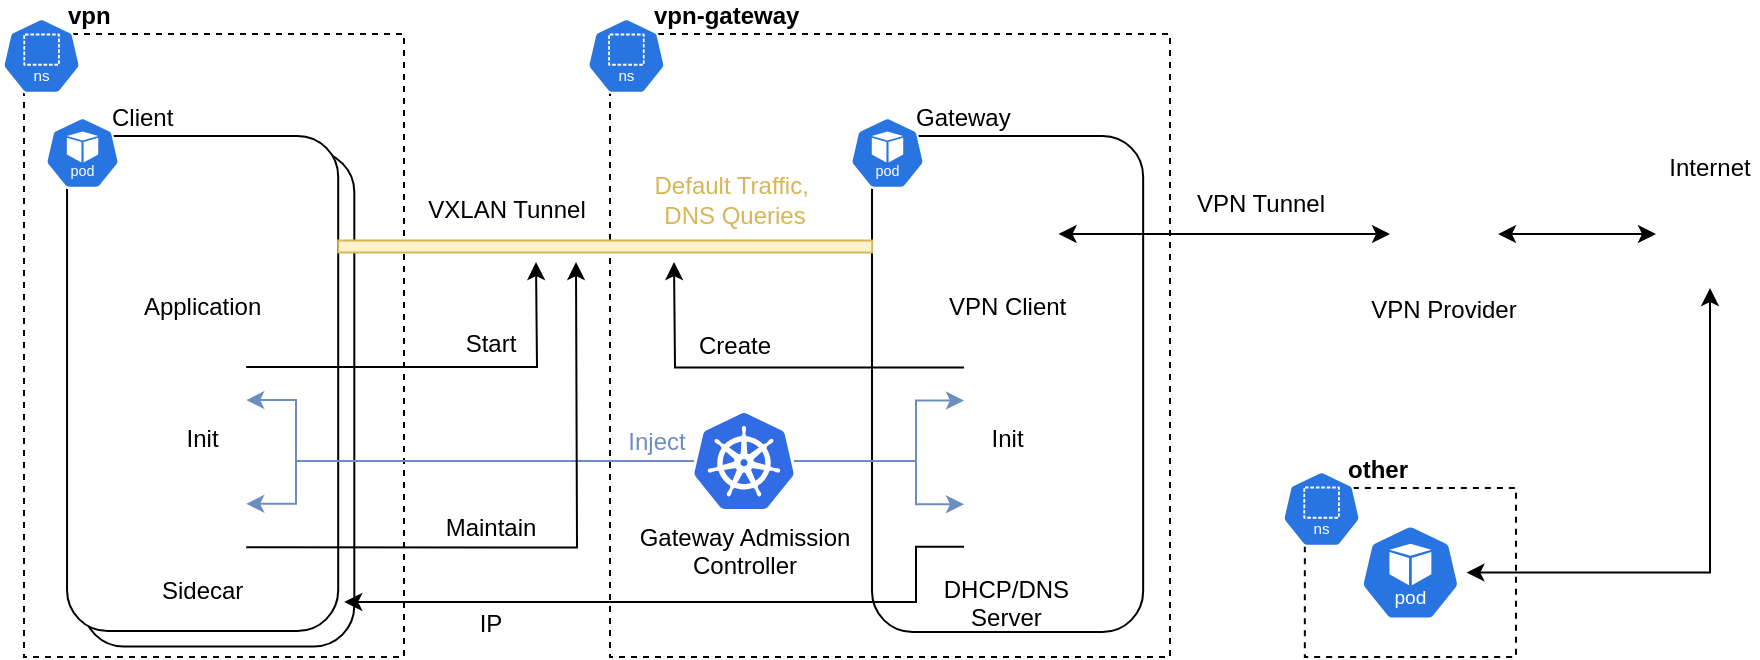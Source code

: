 <mxfile version="28.0.4">
  <diagram name="Page-1" id="6af75SIHmF3E3SdYjN5l">
    <mxGraphModel dx="1234" dy="812" grid="1" gridSize="10" guides="1" tooltips="1" connect="1" arrows="1" fold="1" page="1" pageScale="1" pageWidth="1024" pageHeight="330" math="0" shadow="0">
      <root>
        <mxCell id="0" />
        <mxCell id="1" parent="0" />
        <mxCell id="zs2DkdV1x0fRmT5Po6gz-1" value="&lt;span&gt;vpn&lt;/span&gt;" style="rounded=0;whiteSpace=wrap;html=1;dashed=1;labelPosition=center;verticalLabelPosition=top;align=left;verticalAlign=bottom;fontStyle=1;spacingLeft=20;" parent="1" vertex="1">
          <mxGeometry x="84" y="17" width="190" height="311.5" as="geometry" />
        </mxCell>
        <mxCell id="zs2DkdV1x0fRmT5Po6gz-28" value="" style="rounded=1;whiteSpace=wrap;html=1;labelPosition=center;verticalLabelPosition=top;align=left;verticalAlign=bottom;spacingLeft=20;" parent="1" vertex="1">
          <mxGeometry x="113.58" y="75.75" width="135.58" height="247.5" as="geometry" />
        </mxCell>
        <mxCell id="zs2DkdV1x0fRmT5Po6gz-10" value="Client" style="rounded=1;whiteSpace=wrap;html=1;labelPosition=center;verticalLabelPosition=top;align=left;verticalAlign=bottom;spacingLeft=20;perimeterSpacing=3;" parent="1" vertex="1">
          <mxGeometry x="105.52" y="68" width="135.58" height="247.5" as="geometry" />
        </mxCell>
        <mxCell id="zs2DkdV1x0fRmT5Po6gz-12" value="other" style="rounded=0;whiteSpace=wrap;html=1;dashed=1;labelPosition=center;verticalLabelPosition=top;align=left;verticalAlign=bottom;fontStyle=1;spacingLeft=20;" parent="1" vertex="1">
          <mxGeometry x="724.42" y="244" width="105.58" height="84.5" as="geometry" />
        </mxCell>
        <mxCell id="zs2DkdV1x0fRmT5Po6gz-2" value="" style="aspect=fixed;sketch=0;html=1;dashed=0;whitespace=wrap;verticalLabelPosition=bottom;verticalAlign=top;fillColor=#2875E2;strokeColor=#ffffff;points=[[0.005,0.63,0],[0.1,0.2,0],[0.9,0.2,0],[0.5,0,0],[0.995,0.63,0],[0.72,0.99,0],[0.5,1,0],[0.28,0.99,0]];shape=mxgraph.kubernetes.icon2;kubernetesLabel=1;prIcon=ns" parent="1" vertex="1">
          <mxGeometry x="73" y="9" width="39.58" height="38" as="geometry" />
        </mxCell>
        <mxCell id="zs2DkdV1x0fRmT5Po6gz-3" value="&lt;span&gt;vpn-gateway&lt;/span&gt;" style="rounded=0;whiteSpace=wrap;html=1;dashed=1;labelPosition=center;verticalLabelPosition=top;align=left;verticalAlign=bottom;fontStyle=1;spacingRight=0;spacingLeft=20;" parent="1" vertex="1">
          <mxGeometry x="377" y="17" width="280" height="311.5" as="geometry" />
        </mxCell>
        <mxCell id="zs2DkdV1x0fRmT5Po6gz-5" value="" style="aspect=fixed;sketch=0;html=1;dashed=0;whitespace=wrap;verticalLabelPosition=bottom;verticalAlign=top;fillColor=#2875E2;strokeColor=#ffffff;points=[[0.005,0.63,0],[0.1,0.2,0],[0.9,0.2,0],[0.5,0,0],[0.995,0.63,0],[0.72,0.99,0],[0.5,1,0],[0.28,0.99,0]];shape=mxgraph.kubernetes.icon2;kubernetesLabel=1;prIcon=ns" parent="1" vertex="1">
          <mxGeometry x="365.42" y="9" width="39.58" height="38" as="geometry" />
        </mxCell>
        <mxCell id="zs2DkdV1x0fRmT5Po6gz-6" value="Gateway Admission&lt;div&gt;Controller&lt;/div&gt;" style="image;sketch=0;aspect=fixed;html=1;points=[];align=center;fontSize=12;image=img/lib/mscae/Kubernetes.svg;labelPosition=center;verticalLabelPosition=bottom;verticalAlign=top;" parent="1" vertex="1">
          <mxGeometry x="419" y="206.52" width="50" height="48" as="geometry" />
        </mxCell>
        <mxCell id="zs2DkdV1x0fRmT5Po6gz-41" style="edgeStyle=orthogonalEdgeStyle;rounded=0;orthogonalLoop=1;jettySize=auto;html=1;startArrow=classic;startFill=1;" parent="1" source="zs2DkdV1x0fRmT5Po6gz-11" target="zs2DkdV1x0fRmT5Po6gz-14" edge="1">
          <mxGeometry relative="1" as="geometry" />
        </mxCell>
        <mxCell id="zs2DkdV1x0fRmT5Po6gz-11" value="" style="aspect=fixed;sketch=0;html=1;dashed=0;whitespace=wrap;verticalLabelPosition=bottom;verticalAlign=top;fillColor=#2875E2;strokeColor=#ffffff;points=[[0.005,0.63,0],[0.1,0.2,0],[0.9,0.2,0],[0.5,0,0],[0.995,0.63,0],[0.72,0.99,0],[0.5,1,0],[0.28,0.99,0]];shape=mxgraph.kubernetes.icon2;kubernetesLabel=1;prIcon=pod;perimeterSpacing=3;" parent="1" vertex="1">
          <mxGeometry x="752.21" y="262.25" width="50" height="48" as="geometry" />
        </mxCell>
        <mxCell id="zs2DkdV1x0fRmT5Po6gz-13" value="" style="aspect=fixed;sketch=0;html=1;dashed=0;whitespace=wrap;verticalLabelPosition=bottom;verticalAlign=top;fillColor=#2875E2;strokeColor=#ffffff;points=[[0.005,0.63,0],[0.1,0.2,0],[0.9,0.2,0],[0.5,0,0],[0.995,0.63,0],[0.72,0.99,0],[0.5,1,0],[0.28,0.99,0]];shape=mxgraph.kubernetes.icon2;kubernetesLabel=1;prIcon=ns" parent="1" vertex="1">
          <mxGeometry x="713" y="235.5" width="39.58" height="38" as="geometry" />
        </mxCell>
        <mxCell id="zs2DkdV1x0fRmT5Po6gz-14" value="Internet" style="shape=image;verticalLabelPosition=top;labelBackgroundColor=default;verticalAlign=bottom;aspect=fixed;imageAspect=0;image=https://cdn-icons-png.flaticon.com/128/900/900782.png;labelPosition=center;align=center;perimeterSpacing=3;" parent="1" vertex="1">
          <mxGeometry x="903" y="93" width="48" height="48" as="geometry" />
        </mxCell>
        <mxCell id="zs2DkdV1x0fRmT5Po6gz-15" value="" style="aspect=fixed;sketch=0;html=1;dashed=0;whitespace=wrap;verticalLabelPosition=bottom;verticalAlign=top;fillColor=#2875E2;strokeColor=#ffffff;points=[[0.005,0.63,0],[0.1,0.2,0],[0.9,0.2,0],[0.5,0,0],[0.995,0.63,0],[0.72,0.99,0],[0.5,1,0],[0.28,0.99,0]];shape=mxgraph.kubernetes.icon2;kubernetesLabel=1;prIcon=pod" parent="1" vertex="1">
          <mxGeometry x="94.52" y="58.5" width="37.5" height="36" as="geometry" />
        </mxCell>
        <mxCell id="zs2DkdV1x0fRmT5Po6gz-16" value="Init" style="shape=image;verticalLabelPosition=bottom;labelBackgroundColor=default;verticalAlign=top;aspect=fixed;imageAspect=0;image=https://cdn-icons-png.flaticon.com/128/14616/14616977.png;clipPath=inset(25.78% 16.41% 25.78% 16.41%);perimeterSpacing=3;" parent="1" vertex="1">
          <mxGeometry x="154.5" y="178.19" width="37.61" height="27.11" as="geometry" />
        </mxCell>
        <mxCell id="zs2DkdV1x0fRmT5Po6gz-17" value="Application" style="shape=image;verticalLabelPosition=bottom;labelBackgroundColor=default;verticalAlign=top;aspect=fixed;imageAspect=0;image=https://cdn-icons-png.flaticon.com/128/3894/3894097.png;perimeterSpacing=3;" parent="1" vertex="1">
          <mxGeometry x="150.81" y="94.5" width="45" height="45" as="geometry" />
        </mxCell>
        <mxCell id="zs2DkdV1x0fRmT5Po6gz-18" value="Sidecar" style="shape=image;verticalLabelPosition=bottom;labelBackgroundColor=default;verticalAlign=top;aspect=fixed;imageAspect=0;image=https://cdn-icons-png.flaticon.com/128/1195/1195080.png;perimeterSpacing=3;" parent="1" vertex="1">
          <mxGeometry x="154.57" y="244.0" width="37.54" height="37.54" as="geometry" />
        </mxCell>
        <mxCell id="zs2DkdV1x0fRmT5Po6gz-25" value="Inject" style="text;html=1;align=center;verticalAlign=middle;resizable=0;points=[];autosize=1;strokeColor=none;fillColor=none;fontColor=#6C8EBF;" parent="1" vertex="1">
          <mxGeometry x="375" y="206.3" width="50" height="30" as="geometry" />
        </mxCell>
        <mxCell id="zs2DkdV1x0fRmT5Po6gz-29" value="Gateway" style="rounded=1;whiteSpace=wrap;html=1;labelPosition=center;verticalLabelPosition=top;align=left;verticalAlign=bottom;spacingLeft=20;glass=0;" parent="1" vertex="1">
          <mxGeometry x="508" y="68" width="135.58" height="248" as="geometry" />
        </mxCell>
        <mxCell id="zs2DkdV1x0fRmT5Po6gz-30" value="" style="aspect=fixed;sketch=0;html=1;dashed=0;whitespace=wrap;verticalLabelPosition=bottom;verticalAlign=top;fillColor=#2875E2;strokeColor=#ffffff;points=[[0.005,0.63,0],[0.1,0.2,0],[0.9,0.2,0],[0.5,0,0],[0.995,0.63,0],[0.72,0.99,0],[0.5,1,0],[0.28,0.99,0]];shape=mxgraph.kubernetes.icon2;kubernetesLabel=1;prIcon=pod" parent="1" vertex="1">
          <mxGeometry x="497" y="58.5" width="37.5" height="36" as="geometry" />
        </mxCell>
        <mxCell id="XdnNG8xxcunlvCpFDCW6-2" style="edgeStyle=orthogonalEdgeStyle;rounded=0;orthogonalLoop=1;jettySize=auto;html=1;startArrow=classic;startFill=1;" parent="1" source="zs2DkdV1x0fRmT5Po6gz-32" target="zs2DkdV1x0fRmT5Po6gz-54" edge="1">
          <mxGeometry relative="1" as="geometry" />
        </mxCell>
        <mxCell id="zs2DkdV1x0fRmT5Po6gz-32" value="VPN Client" style="shape=image;verticalLabelPosition=bottom;labelBackgroundColor=default;verticalAlign=top;aspect=fixed;imageAspect=0;image=https://cdn-icons-png.flaticon.com/128/11345/11345442.png;perimeterSpacing=3;" parent="1" vertex="1">
          <mxGeometry x="553.29" y="94.5" width="45" height="45" as="geometry" />
        </mxCell>
        <mxCell id="3gd0h3mW8Wj1_Yyk35DZ-17" style="edgeStyle=orthogonalEdgeStyle;rounded=0;orthogonalLoop=1;jettySize=auto;html=1;exitX=0;exitY=0.25;exitDx=0;exitDy=0;" parent="1" source="zs2DkdV1x0fRmT5Po6gz-33" edge="1">
          <mxGeometry relative="1" as="geometry">
            <mxPoint x="409" y="131" as="targetPoint" />
            <mxPoint x="590.98" y="191.963" as="sourcePoint" />
          </mxGeometry>
        </mxCell>
        <mxCell id="zs2DkdV1x0fRmT5Po6gz-33" value="Init" style="shape=image;verticalLabelPosition=bottom;labelBackgroundColor=default;verticalAlign=top;aspect=fixed;imageAspect=0;image=https://cdn-icons-png.flaticon.com/128/14616/14616977.png;clipPath=inset(25.78% 16.41% 25.78% 16.41%);perimeterSpacing=3;" parent="1" vertex="1">
          <mxGeometry x="556.98" y="178.44" width="37.61" height="27.11" as="geometry" />
        </mxCell>
        <mxCell id="3gd0h3mW8Wj1_Yyk35DZ-21" style="rounded=0;orthogonalLoop=1;jettySize=auto;html=1;exitX=0;exitY=0.75;exitDx=0;exitDy=0;edgeStyle=orthogonalEdgeStyle;" parent="1" source="zs2DkdV1x0fRmT5Po6gz-35" target="zs2DkdV1x0fRmT5Po6gz-10" edge="1">
          <mxGeometry relative="1" as="geometry">
            <mxPoint x="300" y="301" as="targetPoint" />
            <Array as="points">
              <mxPoint x="530" y="273" />
              <mxPoint x="530" y="301" />
            </Array>
          </mxGeometry>
        </mxCell>
        <mxCell id="zs2DkdV1x0fRmT5Po6gz-35" value="DHCP/DNS&#xa;Server" style="shape=image;verticalLabelPosition=bottom;labelBackgroundColor=none;verticalAlign=top;aspect=fixed;imageAspect=0;image=https://cdn-icons-png.flaticon.com/128/622/622397.png;perimeterSpacing=3;" parent="1" vertex="1">
          <mxGeometry x="556.98" y="244.52" width="36.5" height="36.5" as="geometry" />
        </mxCell>
        <mxCell id="zs2DkdV1x0fRmT5Po6gz-39" value="VXLAN Tunnel" style="text;html=1;align=center;verticalAlign=middle;resizable=0;points=[];autosize=1;strokeColor=none;fillColor=none;" parent="1" vertex="1">
          <mxGeometry x="275" y="90.25" width="100" height="30" as="geometry" />
        </mxCell>
        <mxCell id="zs2DkdV1x0fRmT5Po6gz-43" value="VPN Tunnel" style="text;html=1;align=center;verticalAlign=middle;resizable=0;points=[];autosize=1;strokeColor=none;fillColor=none;" parent="1" vertex="1">
          <mxGeometry x="657" y="87.25" width="90" height="30" as="geometry" />
        </mxCell>
        <mxCell id="XdnNG8xxcunlvCpFDCW6-3" style="edgeStyle=orthogonalEdgeStyle;rounded=0;orthogonalLoop=1;jettySize=auto;html=1;startArrow=classic;startFill=1;" parent="1" source="zs2DkdV1x0fRmT5Po6gz-54" target="zs2DkdV1x0fRmT5Po6gz-14" edge="1">
          <mxGeometry relative="1" as="geometry" />
        </mxCell>
        <mxCell id="zs2DkdV1x0fRmT5Po6gz-54" value="VPN Provider" style="shape=image;verticalLabelPosition=bottom;labelBackgroundColor=default;verticalAlign=top;aspect=fixed;imageAspect=0;image=https://mullvad.net/press/MullvadVPN_logo_Round_RGB_Color_negative.png;clipPath=inset(17.67% 18% 18.67% 17.67% round 49%);perimeterSpacing=3;" parent="1" vertex="1">
          <mxGeometry x="770" y="93.25" width="48" height="47.5" as="geometry" />
        </mxCell>
        <mxCell id="3gd0h3mW8Wj1_Yyk35DZ-6" value="" style="rounded=0;whiteSpace=wrap;html=1;fillColor=#fff2cc;strokeColor=#d6b656;" parent="1" vertex="1">
          <mxGeometry x="241.1" y="120.25" width="267" height="6" as="geometry" />
        </mxCell>
        <mxCell id="zs2DkdV1x0fRmT5Po6gz-21" style="rounded=0;orthogonalLoop=1;jettySize=auto;html=1;entryX=1;entryY=0.75;entryDx=0;entryDy=0;fillColor=#dae8fc;strokeColor=#6c8ebf;edgeStyle=orthogonalEdgeStyle;" parent="1" source="zs2DkdV1x0fRmT5Po6gz-6" target="zs2DkdV1x0fRmT5Po6gz-16" edge="1">
          <mxGeometry relative="1" as="geometry">
            <mxPoint x="290" y="211" as="targetPoint" />
            <Array as="points">
              <mxPoint x="220" y="231" />
              <mxPoint x="220" y="200" />
            </Array>
          </mxGeometry>
        </mxCell>
        <mxCell id="3gd0h3mW8Wj1_Yyk35DZ-9" value="Start" style="text;html=1;align=center;verticalAlign=middle;resizable=0;points=[];autosize=1;strokeColor=none;fillColor=none;" parent="1" vertex="1">
          <mxGeometry x="292" y="156.75" width="50" height="30" as="geometry" />
        </mxCell>
        <mxCell id="3gd0h3mW8Wj1_Yyk35DZ-11" value="Create" style="text;html=1;align=center;verticalAlign=middle;resizable=0;points=[];autosize=1;strokeColor=none;fillColor=none;" parent="1" vertex="1">
          <mxGeometry x="409" y="157.75" width="60" height="30" as="geometry" />
        </mxCell>
        <mxCell id="zs2DkdV1x0fRmT5Po6gz-20" style="rounded=0;orthogonalLoop=1;jettySize=auto;html=1;entryX=1;entryY=0.25;entryDx=0;entryDy=0;fillColor=#dae8fc;strokeColor=#6c8ebf;edgeStyle=orthogonalEdgeStyle;" parent="1" source="zs2DkdV1x0fRmT5Po6gz-6" target="zs2DkdV1x0fRmT5Po6gz-18" edge="1">
          <mxGeometry relative="1" as="geometry">
            <Array as="points">
              <mxPoint x="220" y="231" />
              <mxPoint x="220" y="252" />
            </Array>
          </mxGeometry>
        </mxCell>
        <mxCell id="3gd0h3mW8Wj1_Yyk35DZ-14" style="edgeStyle=orthogonalEdgeStyle;rounded=0;orthogonalLoop=1;jettySize=auto;html=1;exitX=1;exitY=0.75;exitDx=0;exitDy=0;" parent="1" source="zs2DkdV1x0fRmT5Po6gz-18" edge="1">
          <mxGeometry relative="1" as="geometry">
            <mxPoint x="360" y="131" as="targetPoint" />
          </mxGeometry>
        </mxCell>
        <mxCell id="3gd0h3mW8Wj1_Yyk35DZ-15" style="edgeStyle=orthogonalEdgeStyle;rounded=0;orthogonalLoop=1;jettySize=auto;html=1;exitX=1;exitY=0.25;exitDx=0;exitDy=0;" parent="1" source="zs2DkdV1x0fRmT5Po6gz-16" edge="1">
          <mxGeometry relative="1" as="geometry">
            <mxPoint x="340" y="131" as="targetPoint" />
            <mxPoint x="320" y="191" as="sourcePoint" />
          </mxGeometry>
        </mxCell>
        <mxCell id="3gd0h3mW8Wj1_Yyk35DZ-16" value="Maintain" style="text;html=1;align=center;verticalAlign=middle;resizable=0;points=[];autosize=1;strokeColor=none;fillColor=none;" parent="1" vertex="1">
          <mxGeometry x="282" y="248.52" width="70" height="30" as="geometry" />
        </mxCell>
        <mxCell id="3gd0h3mW8Wj1_Yyk35DZ-18" style="rounded=0;orthogonalLoop=1;jettySize=auto;html=1;entryX=0;entryY=0.75;entryDx=0;entryDy=0;fillColor=#dae8fc;strokeColor=#6c8ebf;edgeStyle=orthogonalEdgeStyle;" parent="1" source="zs2DkdV1x0fRmT5Po6gz-6" target="zs2DkdV1x0fRmT5Po6gz-33" edge="1">
          <mxGeometry relative="1" as="geometry">
            <Array as="points">
              <mxPoint x="530" y="231" />
              <mxPoint x="530" y="200" />
            </Array>
          </mxGeometry>
        </mxCell>
        <mxCell id="3gd0h3mW8Wj1_Yyk35DZ-22" value="IP" style="text;html=1;align=center;verticalAlign=middle;resizable=0;points=[];autosize=1;strokeColor=none;fillColor=none;" parent="1" vertex="1">
          <mxGeometry x="302" y="296.5" width="30" height="30" as="geometry" />
        </mxCell>
        <mxCell id="3gd0h3mW8Wj1_Yyk35DZ-23" value="Default Traffic,&amp;nbsp;&lt;div&gt;DNS Queries&lt;/div&gt;" style="text;html=1;align=center;verticalAlign=middle;resizable=0;points=[];autosize=1;strokeColor=none;fillColor=none;fontColor=#D6B656;" parent="1" vertex="1">
          <mxGeometry x="389" y="80.25" width="100" height="40" as="geometry" />
        </mxCell>
        <mxCell id="3gd0h3mW8Wj1_Yyk35DZ-24" style="edgeStyle=orthogonalEdgeStyle;rounded=0;orthogonalLoop=1;jettySize=auto;html=1;entryX=0;entryY=0.25;entryDx=0;entryDy=0;fillColor=#dae8fc;strokeColor=#6c8ebf;" parent="1" source="zs2DkdV1x0fRmT5Po6gz-6" target="zs2DkdV1x0fRmT5Po6gz-35" edge="1">
          <mxGeometry relative="1" as="geometry">
            <Array as="points">
              <mxPoint x="530" y="231" />
              <mxPoint x="530" y="252" />
            </Array>
          </mxGeometry>
        </mxCell>
      </root>
    </mxGraphModel>
  </diagram>
</mxfile>

